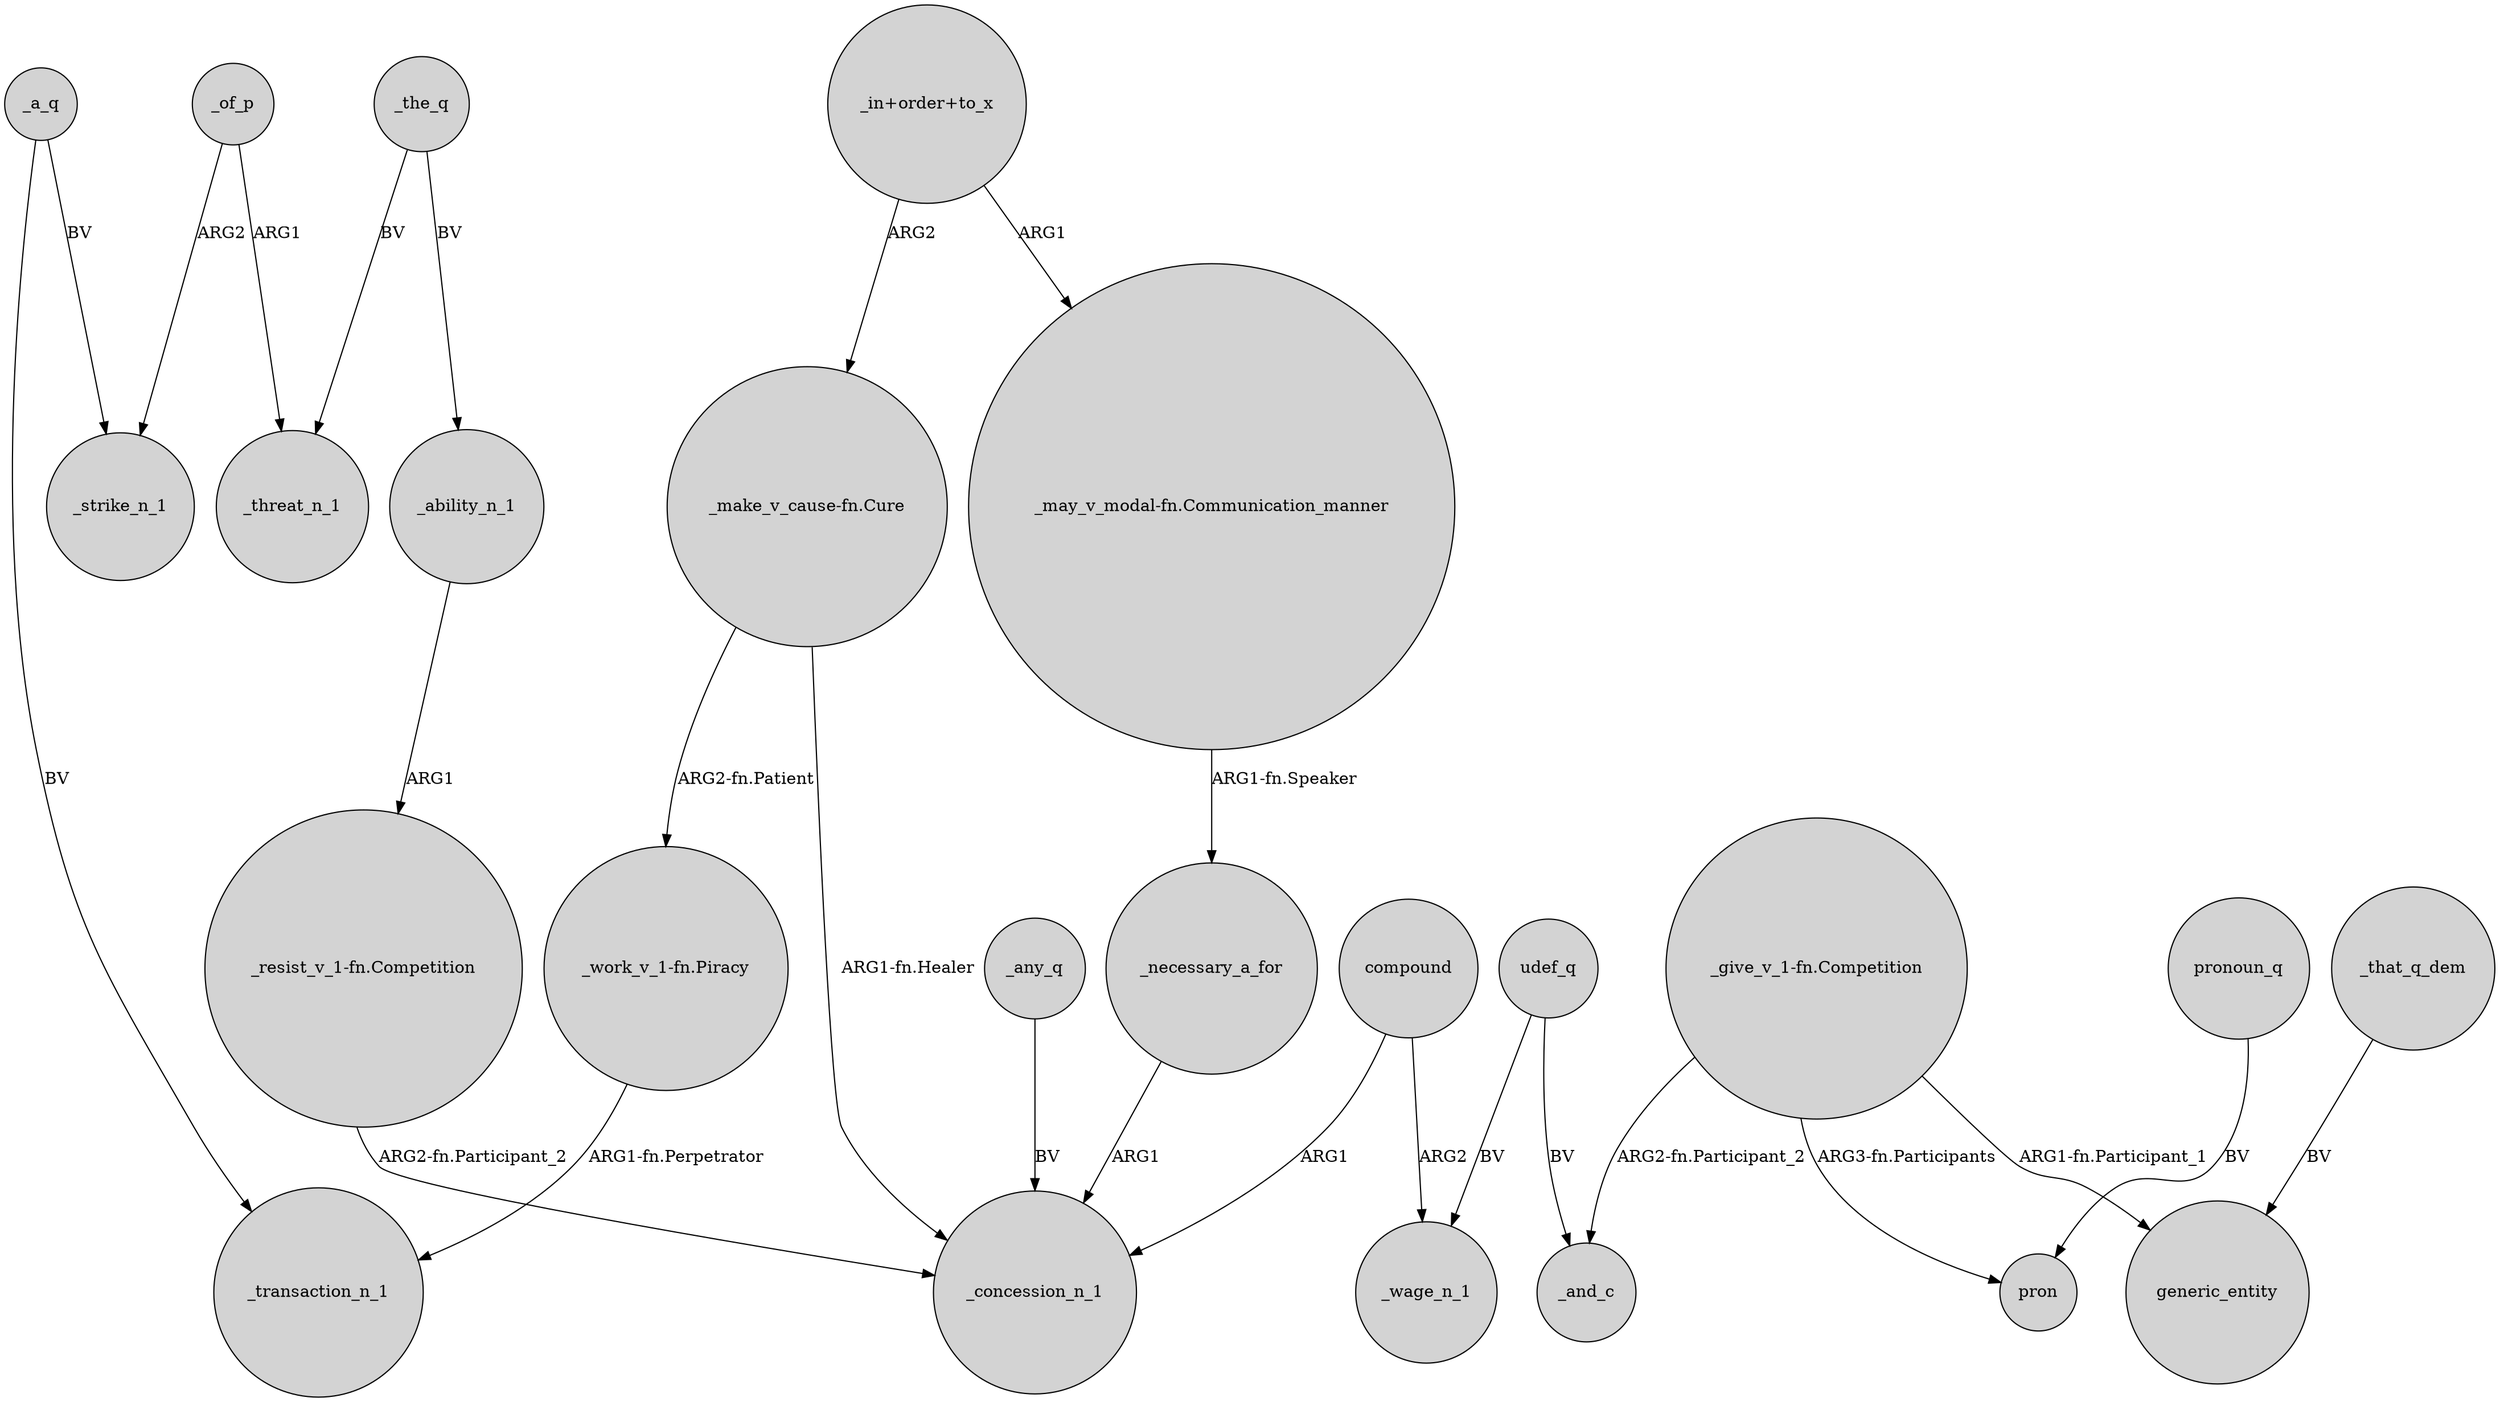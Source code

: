 digraph {
	node [shape=circle style=filled]
	_necessary_a_for -> _concession_n_1 [label=ARG1]
	"_make_v_cause-fn.Cure" -> "_work_v_1-fn.Piracy" [label="ARG2-fn.Patient"]
	"_give_v_1-fn.Competition" -> pron [label="ARG3-fn.Participants"]
	"_in+order+to_x" -> "_make_v_cause-fn.Cure" [label=ARG2]
	"_in+order+to_x" -> "_may_v_modal-fn.Communication_manner" [label=ARG1]
	udef_q -> _and_c [label=BV]
	"_make_v_cause-fn.Cure" -> _concession_n_1 [label="ARG1-fn.Healer"]
	udef_q -> _wage_n_1 [label=BV]
	_a_q -> _transaction_n_1 [label=BV]
	pronoun_q -> pron [label=BV]
	_a_q -> _strike_n_1 [label=BV]
	_of_p -> _threat_n_1 [label=ARG1]
	_ability_n_1 -> "_resist_v_1-fn.Competition" [label=ARG1]
	_the_q -> _ability_n_1 [label=BV]
	compound -> _concession_n_1 [label=ARG1]
	"_give_v_1-fn.Competition" -> _and_c [label="ARG2-fn.Participant_2"]
	compound -> _wage_n_1 [label=ARG2]
	"_may_v_modal-fn.Communication_manner" -> _necessary_a_for [label="ARG1-fn.Speaker"]
	_the_q -> _threat_n_1 [label=BV]
	_that_q_dem -> generic_entity [label=BV]
	_of_p -> _strike_n_1 [label=ARG2]
	"_give_v_1-fn.Competition" -> generic_entity [label="ARG1-fn.Participant_1"]
	_any_q -> _concession_n_1 [label=BV]
	"_resist_v_1-fn.Competition" -> _concession_n_1 [label="ARG2-fn.Participant_2"]
	"_work_v_1-fn.Piracy" -> _transaction_n_1 [label="ARG1-fn.Perpetrator"]
}
